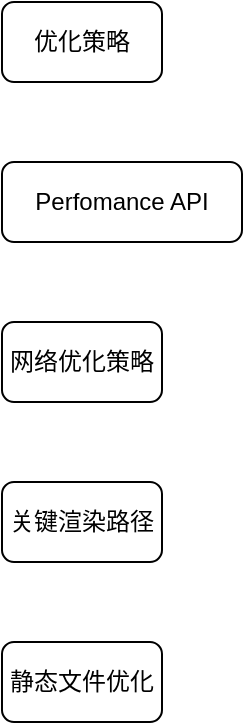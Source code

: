 <mxfile version="24.4.4" type="github">
  <diagram name="第 1 页" id="fa3JzIOEpzAEIbz7c-mS">
    <mxGraphModel dx="1221" dy="725" grid="1" gridSize="10" guides="1" tooltips="1" connect="1" arrows="1" fold="1" page="1" pageScale="1" pageWidth="827" pageHeight="1169" math="0" shadow="0">
      <root>
        <mxCell id="0" />
        <mxCell id="1" parent="0" />
        <mxCell id="NSkligS_rQyxowmOvO4k-1" value="Perfomance API" style="rounded=1;whiteSpace=wrap;html=1;" vertex="1" parent="1">
          <mxGeometry x="120" y="160" width="120" height="40" as="geometry" />
        </mxCell>
        <mxCell id="NSkligS_rQyxowmOvO4k-2" value="优化策略" style="rounded=1;whiteSpace=wrap;html=1;" vertex="1" parent="1">
          <mxGeometry x="120" y="80" width="80" height="40" as="geometry" />
        </mxCell>
        <mxCell id="NSkligS_rQyxowmOvO4k-3" value="网络优化策略" style="rounded=1;whiteSpace=wrap;html=1;" vertex="1" parent="1">
          <mxGeometry x="120" y="240" width="80" height="40" as="geometry" />
        </mxCell>
        <mxCell id="NSkligS_rQyxowmOvO4k-5" value="关键渲染路径" style="rounded=1;whiteSpace=wrap;html=1;" vertex="1" parent="1">
          <mxGeometry x="120" y="320" width="80" height="40" as="geometry" />
        </mxCell>
        <mxCell id="NSkligS_rQyxowmOvO4k-6" value="静态文件优化" style="rounded=1;whiteSpace=wrap;html=1;" vertex="1" parent="1">
          <mxGeometry x="120" y="400" width="80" height="40" as="geometry" />
        </mxCell>
      </root>
    </mxGraphModel>
  </diagram>
</mxfile>
